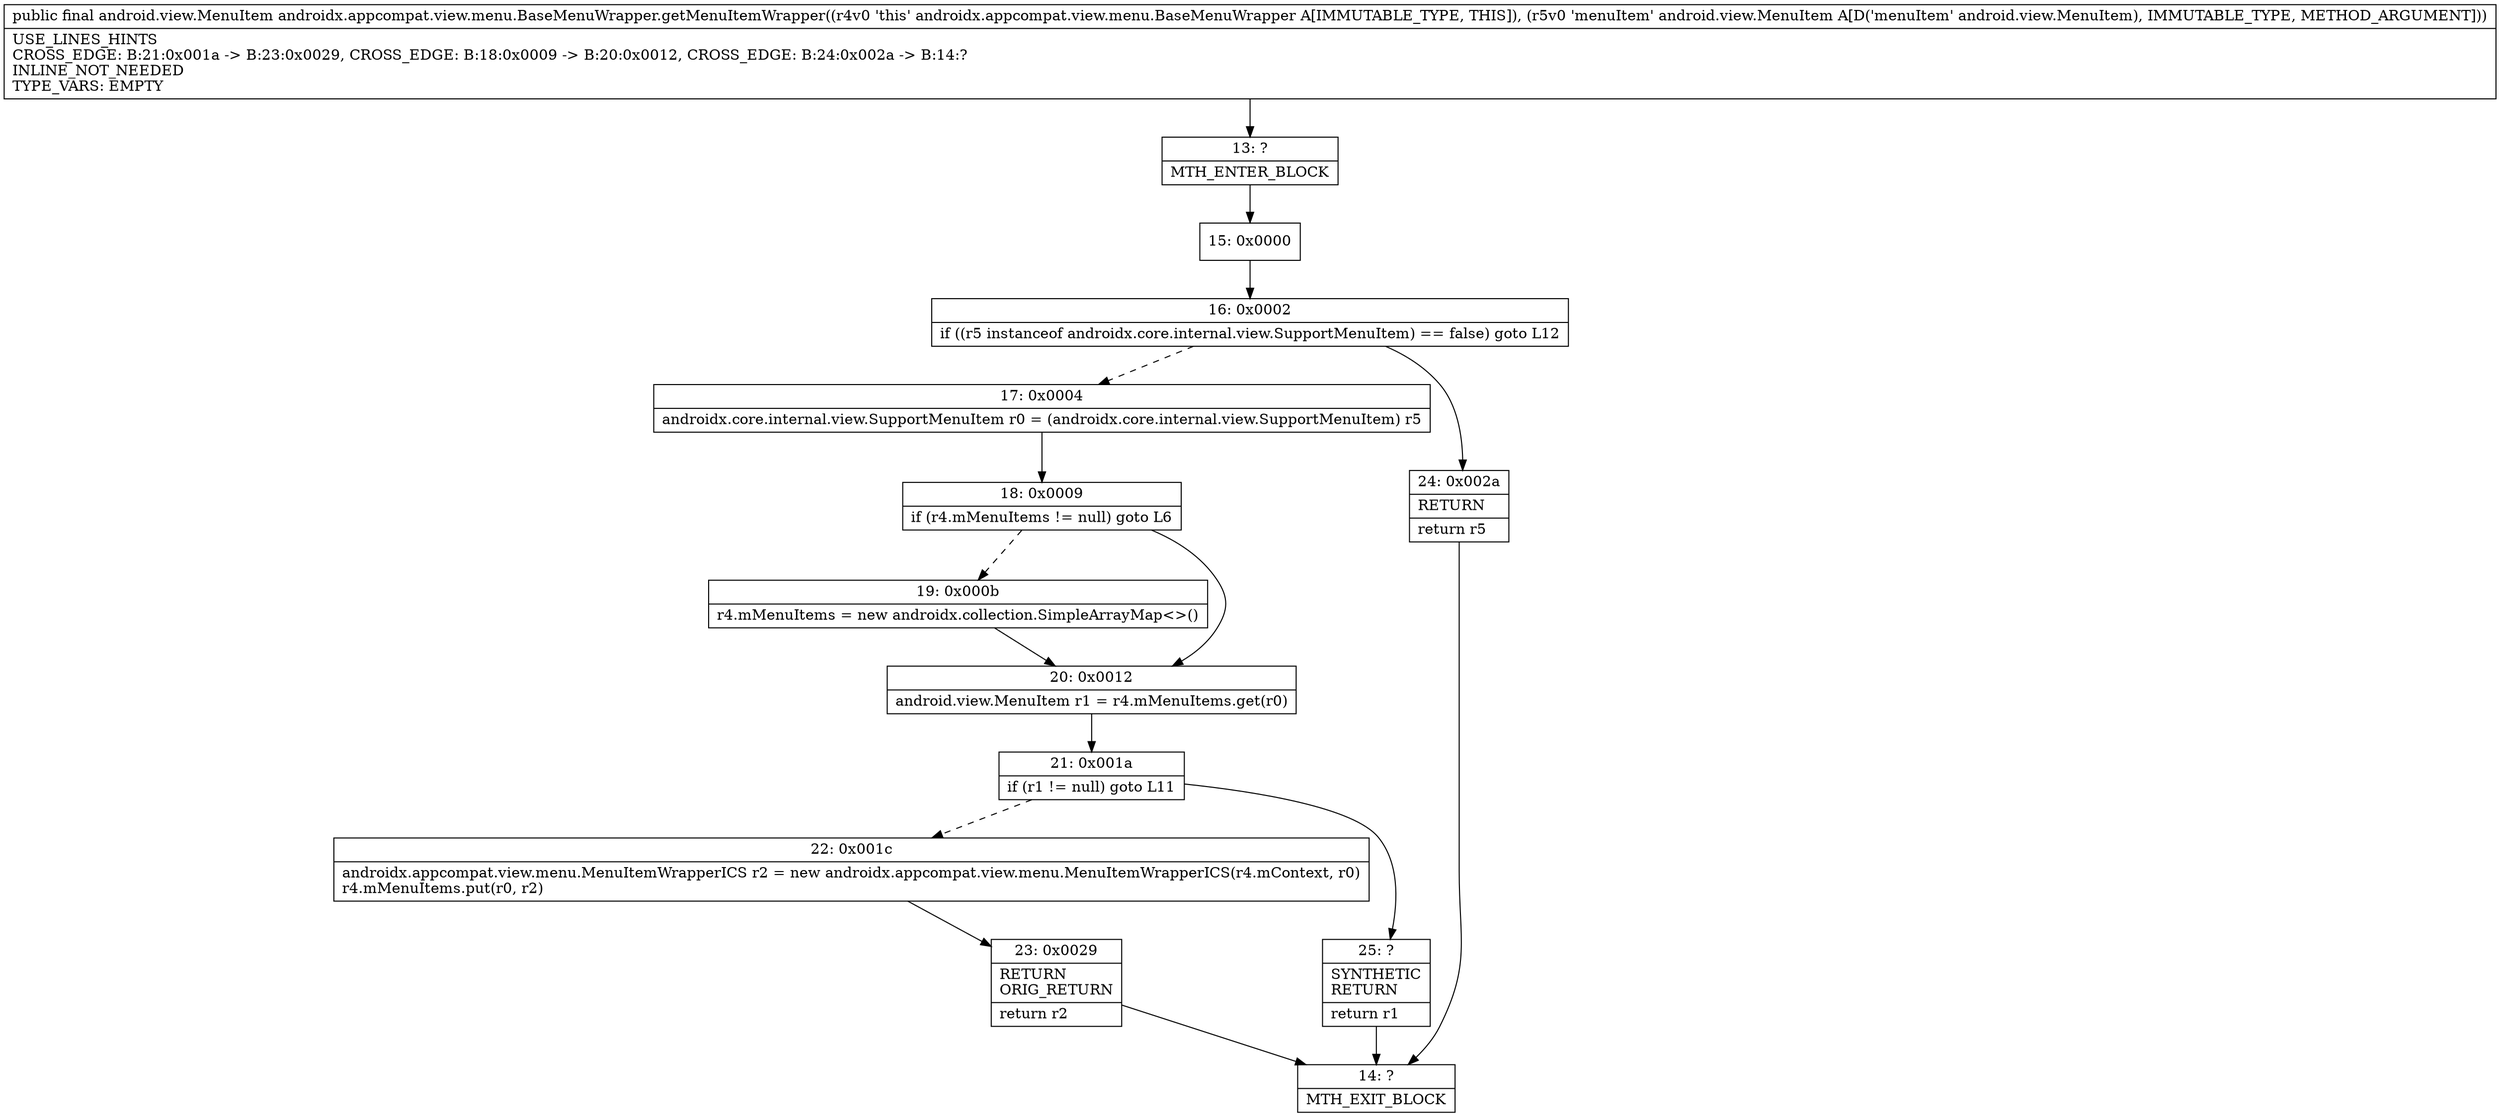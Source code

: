 digraph "CFG forandroidx.appcompat.view.menu.BaseMenuWrapper.getMenuItemWrapper(Landroid\/view\/MenuItem;)Landroid\/view\/MenuItem;" {
Node_13 [shape=record,label="{13\:\ ?|MTH_ENTER_BLOCK\l}"];
Node_15 [shape=record,label="{15\:\ 0x0000}"];
Node_16 [shape=record,label="{16\:\ 0x0002|if ((r5 instanceof androidx.core.internal.view.SupportMenuItem) == false) goto L12\l}"];
Node_17 [shape=record,label="{17\:\ 0x0004|androidx.core.internal.view.SupportMenuItem r0 = (androidx.core.internal.view.SupportMenuItem) r5\l}"];
Node_18 [shape=record,label="{18\:\ 0x0009|if (r4.mMenuItems != null) goto L6\l}"];
Node_19 [shape=record,label="{19\:\ 0x000b|r4.mMenuItems = new androidx.collection.SimpleArrayMap\<\>()\l}"];
Node_20 [shape=record,label="{20\:\ 0x0012|android.view.MenuItem r1 = r4.mMenuItems.get(r0)\l}"];
Node_21 [shape=record,label="{21\:\ 0x001a|if (r1 != null) goto L11\l}"];
Node_22 [shape=record,label="{22\:\ 0x001c|androidx.appcompat.view.menu.MenuItemWrapperICS r2 = new androidx.appcompat.view.menu.MenuItemWrapperICS(r4.mContext, r0)\lr4.mMenuItems.put(r0, r2)\l}"];
Node_23 [shape=record,label="{23\:\ 0x0029|RETURN\lORIG_RETURN\l|return r2\l}"];
Node_14 [shape=record,label="{14\:\ ?|MTH_EXIT_BLOCK\l}"];
Node_25 [shape=record,label="{25\:\ ?|SYNTHETIC\lRETURN\l|return r1\l}"];
Node_24 [shape=record,label="{24\:\ 0x002a|RETURN\l|return r5\l}"];
MethodNode[shape=record,label="{public final android.view.MenuItem androidx.appcompat.view.menu.BaseMenuWrapper.getMenuItemWrapper((r4v0 'this' androidx.appcompat.view.menu.BaseMenuWrapper A[IMMUTABLE_TYPE, THIS]), (r5v0 'menuItem' android.view.MenuItem A[D('menuItem' android.view.MenuItem), IMMUTABLE_TYPE, METHOD_ARGUMENT]))  | USE_LINES_HINTS\lCROSS_EDGE: B:21:0x001a \-\> B:23:0x0029, CROSS_EDGE: B:18:0x0009 \-\> B:20:0x0012, CROSS_EDGE: B:24:0x002a \-\> B:14:?\lINLINE_NOT_NEEDED\lTYPE_VARS: EMPTY\l}"];
MethodNode -> Node_13;Node_13 -> Node_15;
Node_15 -> Node_16;
Node_16 -> Node_17[style=dashed];
Node_16 -> Node_24;
Node_17 -> Node_18;
Node_18 -> Node_19[style=dashed];
Node_18 -> Node_20;
Node_19 -> Node_20;
Node_20 -> Node_21;
Node_21 -> Node_22[style=dashed];
Node_21 -> Node_25;
Node_22 -> Node_23;
Node_23 -> Node_14;
Node_25 -> Node_14;
Node_24 -> Node_14;
}

